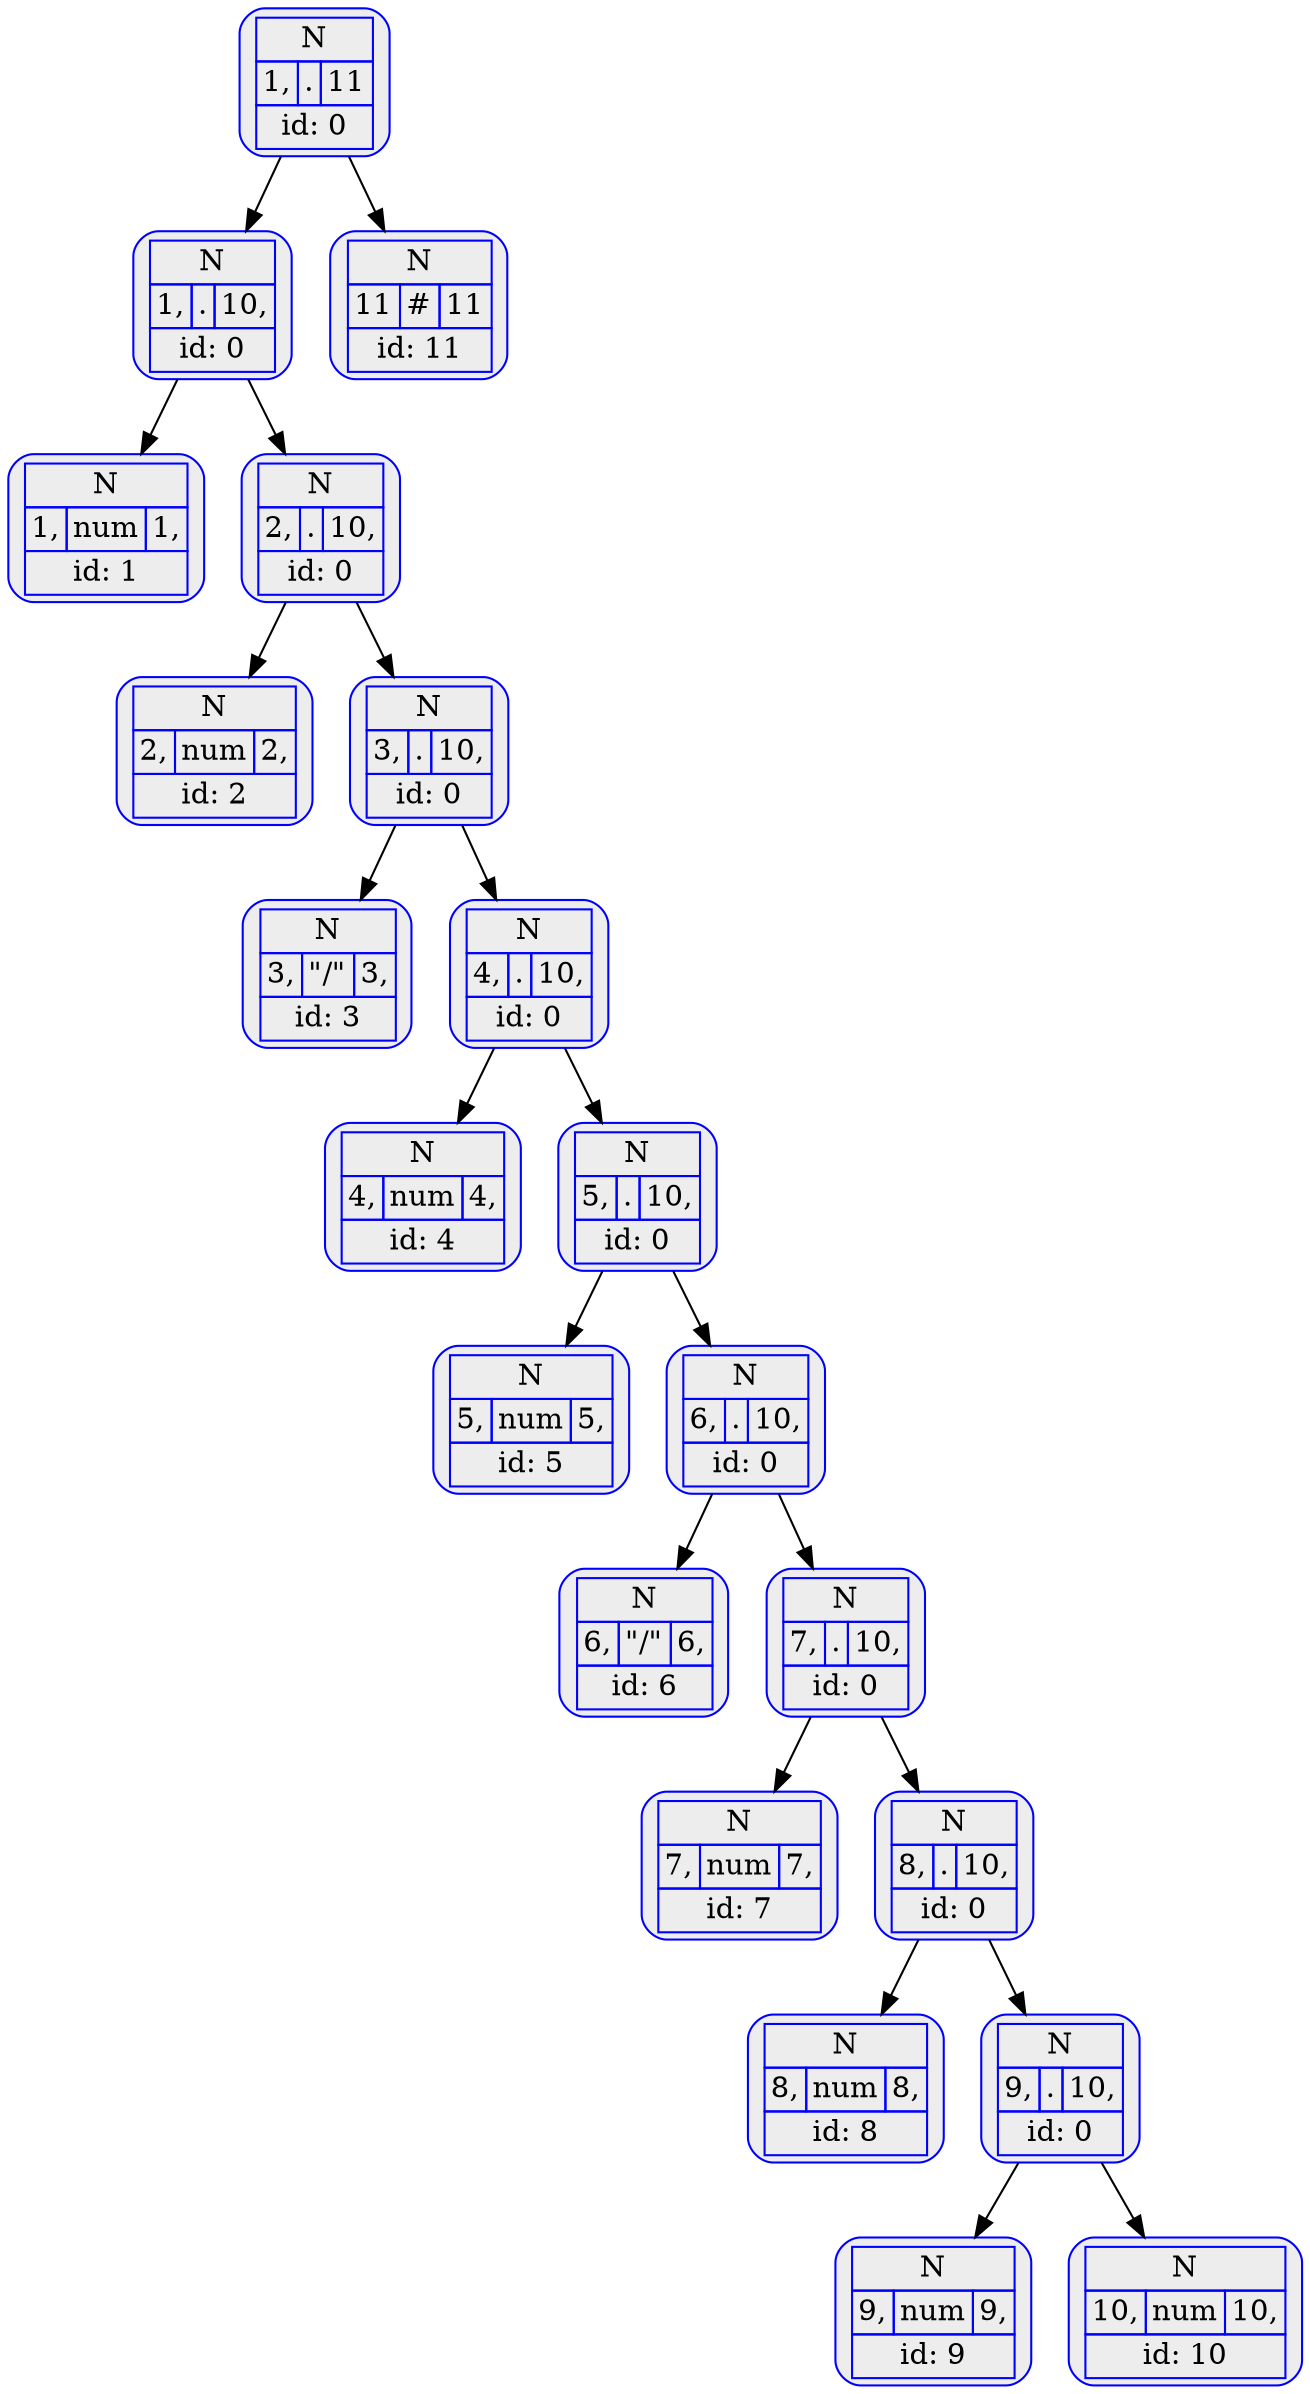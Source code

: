 digraph G{
rankdir=UD
node[shape=box, color=black, style=filled, fillcolor=gray93record, color=blue ,style="rounded,filled", fillcolor=gray93];
concentrate=true
nodo36 [ label =< 
<table border='0' cellborder='1' color='blue' cellspacing='0'>
<tr><td colspan="3">N</td></tr>
<tr><td>1,</td><td>.</td><td>11</td></tr>
<tr><td colspan="3">id: 0</td></tr> 
</table>
>];
nodo34 [ label =< 
<table border='0' cellborder='1' color='blue' cellspacing='0'>
<tr><td colspan="3">N</td></tr>
<tr><td>1,</td><td>.</td><td>10,</td></tr>
<tr><td colspan="3">id: 0</td></tr> 
</table>
>];
nodo16 [ label =< 
<table border='0' cellborder='1' color='blue' cellspacing='0'>
<tr><td colspan="3">N</td></tr>
<tr><td>1,</td><td>num</td><td>1,</td></tr>
<tr><td colspan="3">id: 1</td></tr> 
</table>
>];
nodo34->nodo16
nodo33 [ label =< 
<table border='0' cellborder='1' color='blue' cellspacing='0'>
<tr><td colspan="3">N</td></tr>
<tr><td>2,</td><td>.</td><td>10,</td></tr>
<tr><td colspan="3">id: 0</td></tr> 
</table>
>];
nodo17 [ label =< 
<table border='0' cellborder='1' color='blue' cellspacing='0'>
<tr><td colspan="3">N</td></tr>
<tr><td>2,</td><td>num</td><td>2,</td></tr>
<tr><td colspan="3">id: 2</td></tr> 
</table>
>];
nodo33->nodo17
nodo32 [ label =< 
<table border='0' cellborder='1' color='blue' cellspacing='0'>
<tr><td colspan="3">N</td></tr>
<tr><td>3,</td><td>.</td><td>10,</td></tr>
<tr><td colspan="3">id: 0</td></tr> 
</table>
>];
nodo18 [ label =< 
<table border='0' cellborder='1' color='blue' cellspacing='0'>
<tr><td colspan="3">N</td></tr>
<tr><td>3,</td><td>"/"</td><td>3,</td></tr>
<tr><td colspan="3">id: 3</td></tr> 
</table>
>];
nodo32->nodo18
nodo31 [ label =< 
<table border='0' cellborder='1' color='blue' cellspacing='0'>
<tr><td colspan="3">N</td></tr>
<tr><td>4,</td><td>.</td><td>10,</td></tr>
<tr><td colspan="3">id: 0</td></tr> 
</table>
>];
nodo19 [ label =< 
<table border='0' cellborder='1' color='blue' cellspacing='0'>
<tr><td colspan="3">N</td></tr>
<tr><td>4,</td><td>num</td><td>4,</td></tr>
<tr><td colspan="3">id: 4</td></tr> 
</table>
>];
nodo31->nodo19
nodo30 [ label =< 
<table border='0' cellborder='1' color='blue' cellspacing='0'>
<tr><td colspan="3">N</td></tr>
<tr><td>5,</td><td>.</td><td>10,</td></tr>
<tr><td colspan="3">id: 0</td></tr> 
</table>
>];
nodo20 [ label =< 
<table border='0' cellborder='1' color='blue' cellspacing='0'>
<tr><td colspan="3">N</td></tr>
<tr><td>5,</td><td>num</td><td>5,</td></tr>
<tr><td colspan="3">id: 5</td></tr> 
</table>
>];
nodo30->nodo20
nodo29 [ label =< 
<table border='0' cellborder='1' color='blue' cellspacing='0'>
<tr><td colspan="3">N</td></tr>
<tr><td>6,</td><td>.</td><td>10,</td></tr>
<tr><td colspan="3">id: 0</td></tr> 
</table>
>];
nodo21 [ label =< 
<table border='0' cellborder='1' color='blue' cellspacing='0'>
<tr><td colspan="3">N</td></tr>
<tr><td>6,</td><td>"/"</td><td>6,</td></tr>
<tr><td colspan="3">id: 6</td></tr> 
</table>
>];
nodo29->nodo21
nodo28 [ label =< 
<table border='0' cellborder='1' color='blue' cellspacing='0'>
<tr><td colspan="3">N</td></tr>
<tr><td>7,</td><td>.</td><td>10,</td></tr>
<tr><td colspan="3">id: 0</td></tr> 
</table>
>];
nodo22 [ label =< 
<table border='0' cellborder='1' color='blue' cellspacing='0'>
<tr><td colspan="3">N</td></tr>
<tr><td>7,</td><td>num</td><td>7,</td></tr>
<tr><td colspan="3">id: 7</td></tr> 
</table>
>];
nodo28->nodo22
nodo27 [ label =< 
<table border='0' cellborder='1' color='blue' cellspacing='0'>
<tr><td colspan="3">N</td></tr>
<tr><td>8,</td><td>.</td><td>10,</td></tr>
<tr><td colspan="3">id: 0</td></tr> 
</table>
>];
nodo23 [ label =< 
<table border='0' cellborder='1' color='blue' cellspacing='0'>
<tr><td colspan="3">N</td></tr>
<tr><td>8,</td><td>num</td><td>8,</td></tr>
<tr><td colspan="3">id: 8</td></tr> 
</table>
>];
nodo27->nodo23
nodo26 [ label =< 
<table border='0' cellborder='1' color='blue' cellspacing='0'>
<tr><td colspan="3">N</td></tr>
<tr><td>9,</td><td>.</td><td>10,</td></tr>
<tr><td colspan="3">id: 0</td></tr> 
</table>
>];
nodo24 [ label =< 
<table border='0' cellborder='1' color='blue' cellspacing='0'>
<tr><td colspan="3">N</td></tr>
<tr><td>9,</td><td>num</td><td>9,</td></tr>
<tr><td colspan="3">id: 9</td></tr> 
</table>
>];
nodo26->nodo24
nodo25 [ label =< 
<table border='0' cellborder='1' color='blue' cellspacing='0'>
<tr><td colspan="3">N</td></tr>
<tr><td>10,</td><td>num</td><td>10,</td></tr>
<tr><td colspan="3">id: 10</td></tr> 
</table>
>];
nodo26->nodo25
nodo27->nodo26
nodo28->nodo27
nodo29->nodo28
nodo30->nodo29
nodo31->nodo30
nodo32->nodo31
nodo33->nodo32
nodo34->nodo33
nodo36->nodo34
nodo35 [ label =< 
<table border='0' cellborder='1' color='blue' cellspacing='0'>
<tr><td colspan="3">N</td></tr>
<tr><td>11</td><td>#</td><td>11</td></tr>
<tr><td colspan="3">id: 11</td></tr> 
</table>
>];
nodo36->nodo35

}
